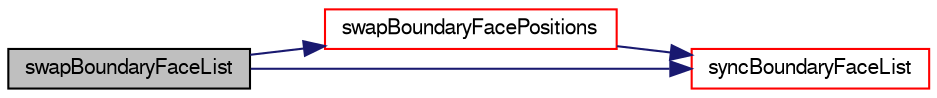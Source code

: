 digraph "swapBoundaryFaceList"
{
  bgcolor="transparent";
  edge [fontname="FreeSans",fontsize="10",labelfontname="FreeSans",labelfontsize="10"];
  node [fontname="FreeSans",fontsize="10",shape=record];
  rankdir="LR";
  Node5458 [label="swapBoundaryFaceList",height=0.2,width=0.4,color="black", fillcolor="grey75", style="filled", fontcolor="black"];
  Node5458 -> Node5459 [color="midnightblue",fontsize="10",style="solid",fontname="FreeSans"];
  Node5459 [label="swapBoundaryFacePositions",height=0.2,width=0.4,color="red",URL="$a27502.html#aeb004d7a883cc5739401dacfccfae7ec",tooltip="Swap coupled positions. "];
  Node5459 -> Node5460 [color="midnightblue",fontsize="10",style="solid",fontname="FreeSans"];
  Node5460 [label="syncBoundaryFaceList",height=0.2,width=0.4,color="red",URL="$a27502.html#a1885668646afb3cf257512c56daa9b2f",tooltip="Synchronize values on boundary faces only. "];
  Node5458 -> Node5460 [color="midnightblue",fontsize="10",style="solid",fontname="FreeSans"];
}
